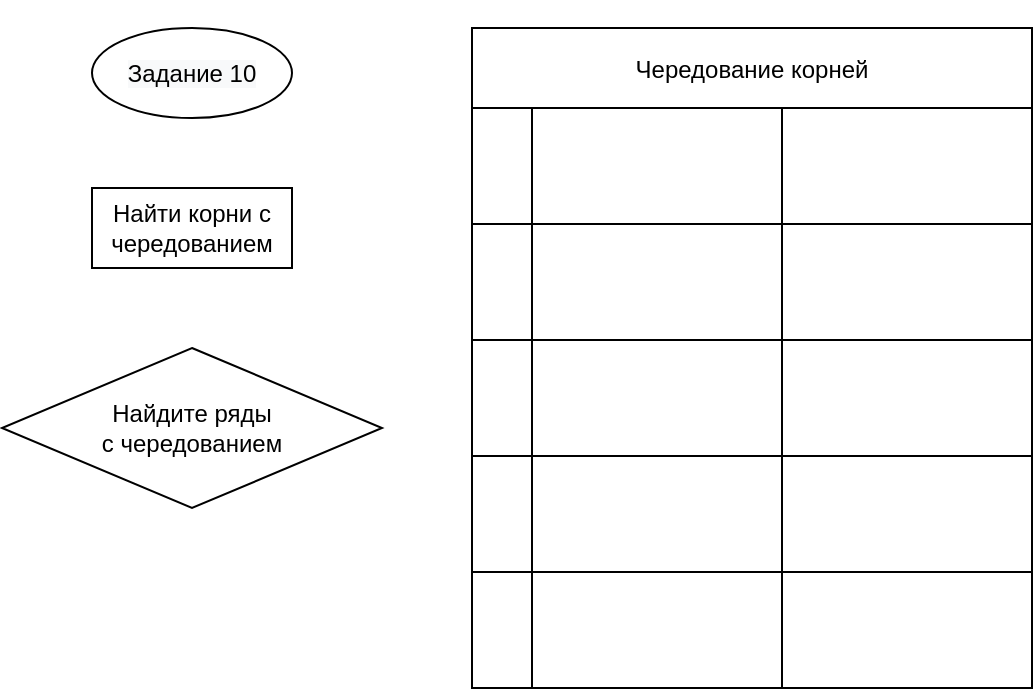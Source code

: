 <mxfile version="16.1.0" type="github">
  <diagram id="S8-bUwFThPLeP089G5A7" name="Page-1">
    <mxGraphModel dx="1385" dy="693" grid="1" gridSize="10" guides="1" tooltips="1" connect="1" arrows="1" fold="1" page="1" pageScale="1" pageWidth="827" pageHeight="1169" math="0" shadow="0">
      <root>
        <mxCell id="0" />
        <mxCell id="1" parent="0" />
        <mxCell id="HXh1iHBsDOsG0uksPXDB-6" value="Найти корни с чередованием" style="rounded=0;whiteSpace=wrap;html=1;fillColor=none;" vertex="1" parent="1">
          <mxGeometry x="180" y="150" width="100" height="40" as="geometry" />
        </mxCell>
        <mxCell id="HXh1iHBsDOsG0uksPXDB-8" value="Найдите ряды&lt;br&gt;с чередованием" style="rhombus;whiteSpace=wrap;html=1;fillColor=none;" vertex="1" parent="1">
          <mxGeometry x="135" y="230" width="190" height="80" as="geometry" />
        </mxCell>
        <mxCell id="HXh1iHBsDOsG0uksPXDB-9" value="&#xa;&#xa;&lt;span style=&quot;color: rgb(0, 0, 0); font-family: helvetica; font-size: 12px; font-style: normal; font-weight: 400; letter-spacing: normal; text-align: center; text-indent: 0px; text-transform: none; word-spacing: 0px; background-color: rgb(248, 249, 250); display: inline; float: none;&quot;&gt;Задание 10&lt;/span&gt;&#xa;&#xa;" style="ellipse;whiteSpace=wrap;html=1;fillColor=none;" vertex="1" parent="1">
          <mxGeometry x="180" y="70" width="100" height="45" as="geometry" />
        </mxCell>
        <mxCell id="HXh1iHBsDOsG0uksPXDB-15" value="Чередование корней" style="shape=table;childLayout=tableLayout;startSize=40;collapsible=0;recursiveResize=0;expand=0;fillColor=none;" vertex="1" parent="1">
          <mxGeometry x="370" y="70" width="280" height="330" as="geometry" />
        </mxCell>
        <mxCell id="HXh1iHBsDOsG0uksPXDB-19" value="" style="swimlane;horizontal=0;swimlaneHead=0;swimlaneBody=0;fontStyle=0;fillColor=none;points=[[0,0.5],[1,0.5]];portConstraint=eastwest;startSize=30;collapsible=0;recursiveResize=0;expand=0;" vertex="1" parent="HXh1iHBsDOsG0uksPXDB-15">
          <mxGeometry y="40" width="280" height="58" as="geometry" />
        </mxCell>
        <mxCell id="HXh1iHBsDOsG0uksPXDB-20" value="" style="swimlane;swimlaneHead=0;swimlaneBody=0;fontStyle=0;connectable=0;fillColor=none;startSize=0;collapsible=0;recursiveResize=0;expand=0;" vertex="1" parent="HXh1iHBsDOsG0uksPXDB-19">
          <mxGeometry x="30" width="125" height="58" as="geometry">
            <mxRectangle width="125" height="58" as="alternateBounds" />
          </mxGeometry>
        </mxCell>
        <mxCell id="HXh1iHBsDOsG0uksPXDB-21" value="" style="swimlane;swimlaneHead=0;swimlaneBody=0;fontStyle=0;connectable=0;fillColor=none;startSize=0;collapsible=0;recursiveResize=0;expand=0;" vertex="1" parent="HXh1iHBsDOsG0uksPXDB-19">
          <mxGeometry x="155" width="125" height="58" as="geometry">
            <mxRectangle width="125" height="58" as="alternateBounds" />
          </mxGeometry>
        </mxCell>
        <mxCell id="HXh1iHBsDOsG0uksPXDB-22" value="" style="swimlane;horizontal=0;swimlaneHead=0;swimlaneBody=0;fontStyle=0;fillColor=none;points=[[0,0.5],[1,0.5]];portConstraint=eastwest;startSize=30;collapsible=0;recursiveResize=0;expand=0;" vertex="1" parent="HXh1iHBsDOsG0uksPXDB-15">
          <mxGeometry y="98" width="280" height="58" as="geometry" />
        </mxCell>
        <mxCell id="HXh1iHBsDOsG0uksPXDB-23" value="" style="swimlane;swimlaneHead=0;swimlaneBody=0;fontStyle=0;connectable=0;fillColor=none;startSize=0;collapsible=0;recursiveResize=0;expand=0;" vertex="1" parent="HXh1iHBsDOsG0uksPXDB-22">
          <mxGeometry x="30" width="125" height="58" as="geometry">
            <mxRectangle width="125" height="58" as="alternateBounds" />
          </mxGeometry>
        </mxCell>
        <mxCell id="HXh1iHBsDOsG0uksPXDB-24" value="" style="swimlane;swimlaneHead=0;swimlaneBody=0;fontStyle=0;connectable=0;fillColor=none;startSize=0;collapsible=0;recursiveResize=0;expand=0;" vertex="1" parent="HXh1iHBsDOsG0uksPXDB-22">
          <mxGeometry x="155" width="125" height="58" as="geometry">
            <mxRectangle width="125" height="58" as="alternateBounds" />
          </mxGeometry>
        </mxCell>
        <mxCell id="HXh1iHBsDOsG0uksPXDB-25" value="" style="swimlane;horizontal=0;swimlaneHead=0;swimlaneBody=0;fontStyle=0;fillColor=none;points=[[0,0.5],[1,0.5]];portConstraint=eastwest;startSize=30;collapsible=0;recursiveResize=0;expand=0;" vertex="1" parent="HXh1iHBsDOsG0uksPXDB-15">
          <mxGeometry y="156" width="280" height="58" as="geometry" />
        </mxCell>
        <mxCell id="HXh1iHBsDOsG0uksPXDB-26" value="" style="swimlane;swimlaneHead=0;swimlaneBody=0;fontStyle=0;connectable=0;fillColor=none;startSize=0;collapsible=0;recursiveResize=0;expand=0;" vertex="1" parent="HXh1iHBsDOsG0uksPXDB-25">
          <mxGeometry x="30" width="125" height="58" as="geometry">
            <mxRectangle width="125" height="58" as="alternateBounds" />
          </mxGeometry>
        </mxCell>
        <mxCell id="HXh1iHBsDOsG0uksPXDB-27" value="" style="swimlane;swimlaneHead=0;swimlaneBody=0;fontStyle=0;connectable=0;fillColor=none;startSize=0;collapsible=0;recursiveResize=0;expand=0;" vertex="1" parent="HXh1iHBsDOsG0uksPXDB-25">
          <mxGeometry x="155" width="125" height="58" as="geometry">
            <mxRectangle width="125" height="58" as="alternateBounds" />
          </mxGeometry>
        </mxCell>
        <mxCell id="HXh1iHBsDOsG0uksPXDB-28" value="" style="swimlane;horizontal=0;swimlaneHead=0;swimlaneBody=0;fontStyle=0;fillColor=none;points=[[0,0.5],[1,0.5]];portConstraint=eastwest;startSize=30;collapsible=0;recursiveResize=0;expand=0;" vertex="1" parent="HXh1iHBsDOsG0uksPXDB-15">
          <mxGeometry y="214" width="280" height="58" as="geometry" />
        </mxCell>
        <mxCell id="HXh1iHBsDOsG0uksPXDB-29" value="" style="swimlane;swimlaneHead=0;swimlaneBody=0;fontStyle=0;connectable=0;fillColor=none;startSize=0;collapsible=0;recursiveResize=0;expand=0;" vertex="1" parent="HXh1iHBsDOsG0uksPXDB-28">
          <mxGeometry x="30" width="125" height="58" as="geometry">
            <mxRectangle width="125" height="58" as="alternateBounds" />
          </mxGeometry>
        </mxCell>
        <mxCell id="HXh1iHBsDOsG0uksPXDB-30" value="" style="swimlane;swimlaneHead=0;swimlaneBody=0;fontStyle=0;connectable=0;fillColor=none;startSize=0;collapsible=0;recursiveResize=0;expand=0;" vertex="1" parent="HXh1iHBsDOsG0uksPXDB-28">
          <mxGeometry x="155" width="125" height="58" as="geometry">
            <mxRectangle width="125" height="58" as="alternateBounds" />
          </mxGeometry>
        </mxCell>
        <mxCell id="HXh1iHBsDOsG0uksPXDB-31" value="" style="swimlane;horizontal=0;swimlaneHead=0;swimlaneBody=0;fontStyle=0;fillColor=none;points=[[0,0.5],[1,0.5]];portConstraint=eastwest;startSize=30;collapsible=0;recursiveResize=0;expand=0;" vertex="1" parent="HXh1iHBsDOsG0uksPXDB-15">
          <mxGeometry y="272" width="280" height="58" as="geometry" />
        </mxCell>
        <mxCell id="HXh1iHBsDOsG0uksPXDB-32" value="" style="swimlane;swimlaneHead=0;swimlaneBody=0;fontStyle=0;connectable=0;fillColor=none;startSize=0;collapsible=0;recursiveResize=0;expand=0;" vertex="1" parent="HXh1iHBsDOsG0uksPXDB-31">
          <mxGeometry x="30" width="125" height="58" as="geometry">
            <mxRectangle width="125" height="58" as="alternateBounds" />
          </mxGeometry>
        </mxCell>
        <mxCell id="HXh1iHBsDOsG0uksPXDB-33" value="" style="swimlane;swimlaneHead=0;swimlaneBody=0;fontStyle=0;connectable=0;fillColor=none;startSize=0;collapsible=0;recursiveResize=0;expand=0;" vertex="1" parent="HXh1iHBsDOsG0uksPXDB-31">
          <mxGeometry x="155" width="125" height="58" as="geometry">
            <mxRectangle width="125" height="58" as="alternateBounds" />
          </mxGeometry>
        </mxCell>
      </root>
    </mxGraphModel>
  </diagram>
</mxfile>
